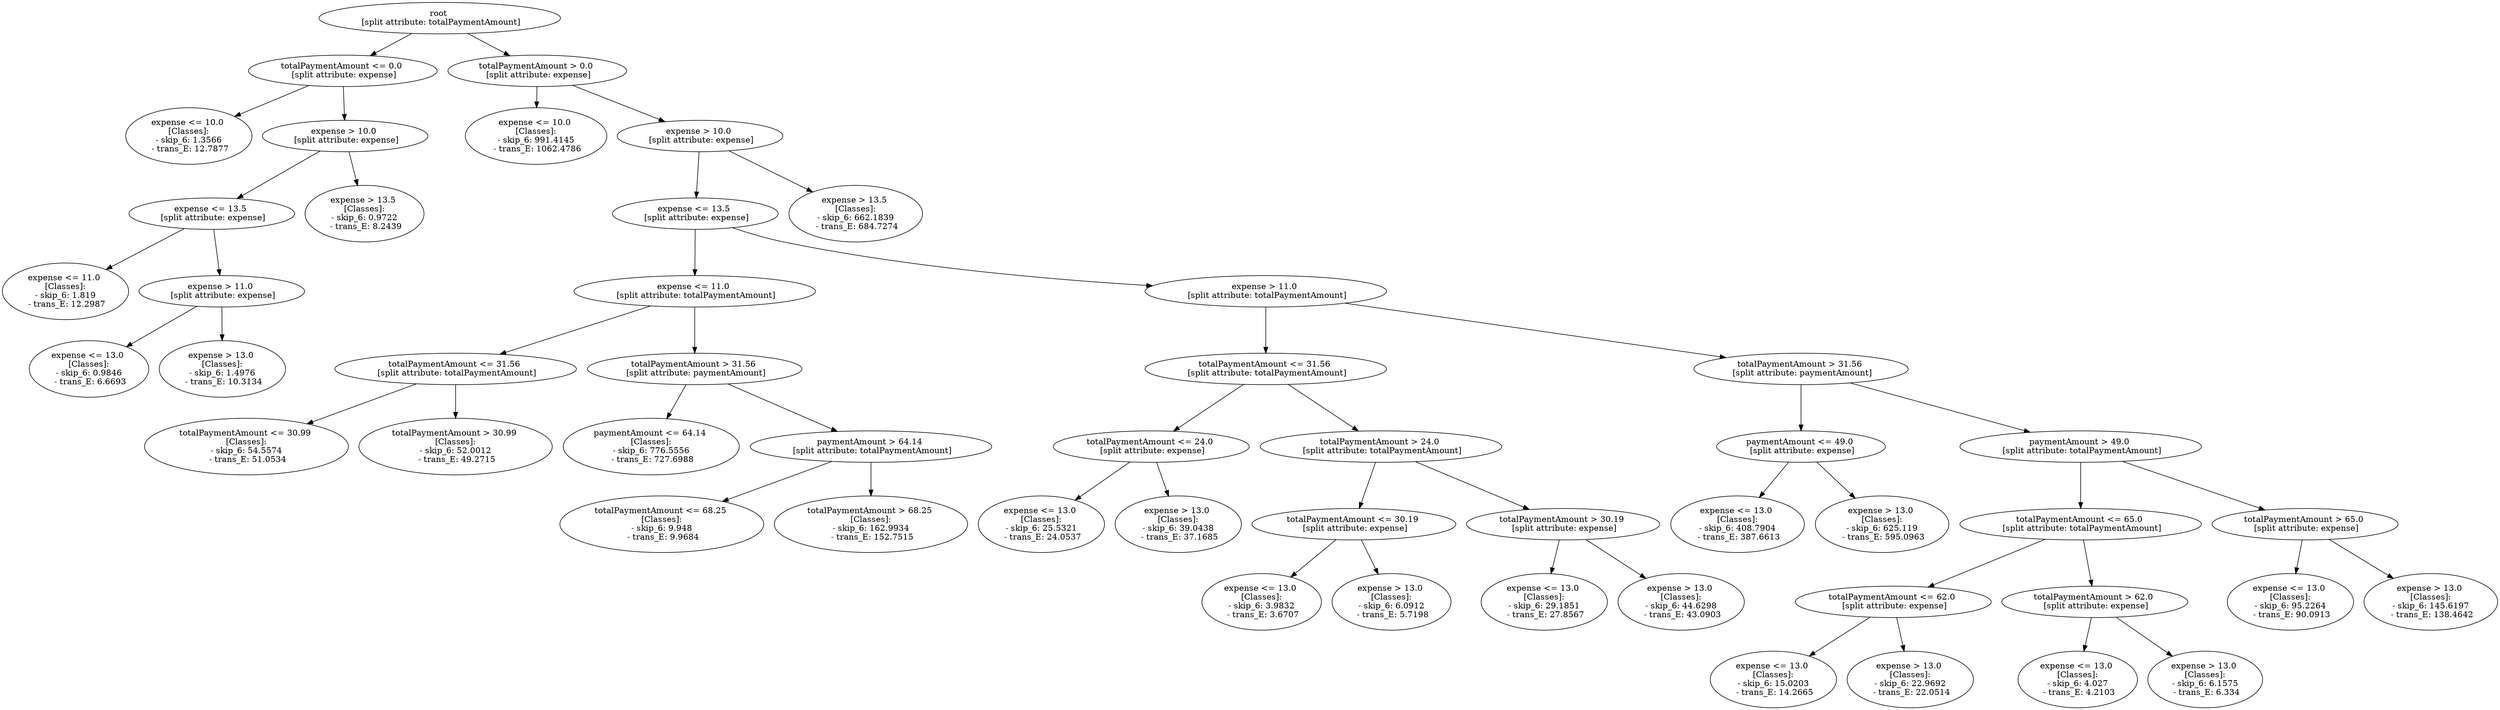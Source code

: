 // Road_Traffic_Fine_Management_Process-p_7-1
digraph "Road_Traffic_Fine_Management_Process-p_7-1" {
	"dd933304-5f02-46cf-a3df-e24a487c6deb" [label="root 
 [split attribute: totalPaymentAmount]"]
	"de18a5e8-165f-4ff2-b74a-eed8decaeafa" [label="totalPaymentAmount <= 0.0 
 [split attribute: expense]"]
	"dd933304-5f02-46cf-a3df-e24a487c6deb" -> "de18a5e8-165f-4ff2-b74a-eed8decaeafa"
	"ec2914c9-0577-4881-8ff8-f5d843ad9f39" [label="expense <= 10.0 
 [Classes]: 
 - skip_6: 1.3566 
 - trans_E: 12.7877"]
	"de18a5e8-165f-4ff2-b74a-eed8decaeafa" -> "ec2914c9-0577-4881-8ff8-f5d843ad9f39"
	"32854916-8d5f-4365-b60e-ee5ab32144a4" [label="expense > 10.0 
 [split attribute: expense]"]
	"de18a5e8-165f-4ff2-b74a-eed8decaeafa" -> "32854916-8d5f-4365-b60e-ee5ab32144a4"
	"9c687809-f7ab-482e-82aa-f88b79d44ee2" [label="expense <= 13.5 
 [split attribute: expense]"]
	"32854916-8d5f-4365-b60e-ee5ab32144a4" -> "9c687809-f7ab-482e-82aa-f88b79d44ee2"
	"26f66fc2-b0c9-4f21-bf44-5916eb1012f0" [label="expense <= 11.0 
 [Classes]: 
 - skip_6: 1.819 
 - trans_E: 12.2987"]
	"9c687809-f7ab-482e-82aa-f88b79d44ee2" -> "26f66fc2-b0c9-4f21-bf44-5916eb1012f0"
	"f9caa103-8bc8-47b1-a15a-b53707d8f194" [label="expense > 11.0 
 [split attribute: expense]"]
	"9c687809-f7ab-482e-82aa-f88b79d44ee2" -> "f9caa103-8bc8-47b1-a15a-b53707d8f194"
	"dbf4abab-fcd0-406e-9adb-9013bba444d8" [label="expense <= 13.0 
 [Classes]: 
 - skip_6: 0.9846 
 - trans_E: 6.6693"]
	"f9caa103-8bc8-47b1-a15a-b53707d8f194" -> "dbf4abab-fcd0-406e-9adb-9013bba444d8"
	"bf6a0e7b-50c6-4e61-b3b6-23eb90981c17" [label="expense > 13.0 
 [Classes]: 
 - skip_6: 1.4976 
 - trans_E: 10.3134"]
	"f9caa103-8bc8-47b1-a15a-b53707d8f194" -> "bf6a0e7b-50c6-4e61-b3b6-23eb90981c17"
	"5b2ba425-e4dd-473b-8467-ad55d2e1aec9" [label="expense > 13.5 
 [Classes]: 
 - skip_6: 0.9722 
 - trans_E: 8.2439"]
	"32854916-8d5f-4365-b60e-ee5ab32144a4" -> "5b2ba425-e4dd-473b-8467-ad55d2e1aec9"
	"be9a630e-6406-49ba-b84b-5adc5e92e9ab" [label="totalPaymentAmount > 0.0 
 [split attribute: expense]"]
	"dd933304-5f02-46cf-a3df-e24a487c6deb" -> "be9a630e-6406-49ba-b84b-5adc5e92e9ab"
	"a48ffe3b-5051-4dd3-88f3-4cbc2198380a" [label="expense <= 10.0 
 [Classes]: 
 - skip_6: 991.4145 
 - trans_E: 1062.4786"]
	"be9a630e-6406-49ba-b84b-5adc5e92e9ab" -> "a48ffe3b-5051-4dd3-88f3-4cbc2198380a"
	"b92fb2d9-1e90-4be1-90fe-0b9e7e6a9497" [label="expense > 10.0 
 [split attribute: expense]"]
	"be9a630e-6406-49ba-b84b-5adc5e92e9ab" -> "b92fb2d9-1e90-4be1-90fe-0b9e7e6a9497"
	"618406f4-ce12-4094-a296-48a2afd8ed9a" [label="expense <= 13.5 
 [split attribute: expense]"]
	"b92fb2d9-1e90-4be1-90fe-0b9e7e6a9497" -> "618406f4-ce12-4094-a296-48a2afd8ed9a"
	"e8ab1106-1b25-460c-8dd2-4f1c007cdcb0" [label="expense <= 11.0 
 [split attribute: totalPaymentAmount]"]
	"618406f4-ce12-4094-a296-48a2afd8ed9a" -> "e8ab1106-1b25-460c-8dd2-4f1c007cdcb0"
	"e330adad-6f4c-4a7f-b55f-931316cb8f6c" [label="totalPaymentAmount <= 31.56 
 [split attribute: totalPaymentAmount]"]
	"e8ab1106-1b25-460c-8dd2-4f1c007cdcb0" -> "e330adad-6f4c-4a7f-b55f-931316cb8f6c"
	"b4675c5d-1d84-49d0-8f12-df48a8169b00" [label="totalPaymentAmount <= 30.99 
 [Classes]: 
 - skip_6: 54.5574 
 - trans_E: 51.0534"]
	"e330adad-6f4c-4a7f-b55f-931316cb8f6c" -> "b4675c5d-1d84-49d0-8f12-df48a8169b00"
	"fbe59957-6787-4891-9f5e-08d8abf52e62" [label="totalPaymentAmount > 30.99 
 [Classes]: 
 - skip_6: 52.0012 
 - trans_E: 49.2715"]
	"e330adad-6f4c-4a7f-b55f-931316cb8f6c" -> "fbe59957-6787-4891-9f5e-08d8abf52e62"
	"76ea4bdf-dd3b-436e-9668-f290b1c0c266" [label="totalPaymentAmount > 31.56 
 [split attribute: paymentAmount]"]
	"e8ab1106-1b25-460c-8dd2-4f1c007cdcb0" -> "76ea4bdf-dd3b-436e-9668-f290b1c0c266"
	"a13e1c3b-a329-43dc-b3ed-17636dd54dac" [label="paymentAmount <= 64.14 
 [Classes]: 
 - skip_6: 776.5556 
 - trans_E: 727.6988"]
	"76ea4bdf-dd3b-436e-9668-f290b1c0c266" -> "a13e1c3b-a329-43dc-b3ed-17636dd54dac"
	"07440cbc-59b0-4e38-8334-763ef2d40f20" [label="paymentAmount > 64.14 
 [split attribute: totalPaymentAmount]"]
	"76ea4bdf-dd3b-436e-9668-f290b1c0c266" -> "07440cbc-59b0-4e38-8334-763ef2d40f20"
	"fe1d886b-dd29-40c6-8f2b-9e695764ab18" [label="totalPaymentAmount <= 68.25 
 [Classes]: 
 - skip_6: 9.948 
 - trans_E: 9.9684"]
	"07440cbc-59b0-4e38-8334-763ef2d40f20" -> "fe1d886b-dd29-40c6-8f2b-9e695764ab18"
	"c6122c75-7704-4dda-9576-63f14270f14d" [label="totalPaymentAmount > 68.25 
 [Classes]: 
 - skip_6: 162.9934 
 - trans_E: 152.7515"]
	"07440cbc-59b0-4e38-8334-763ef2d40f20" -> "c6122c75-7704-4dda-9576-63f14270f14d"
	"7e5307ee-4ddb-4f4e-acc7-6f6c8f951015" [label="expense > 11.0 
 [split attribute: totalPaymentAmount]"]
	"618406f4-ce12-4094-a296-48a2afd8ed9a" -> "7e5307ee-4ddb-4f4e-acc7-6f6c8f951015"
	"5884ea7e-a04e-488d-accc-181734b05b8f" [label="totalPaymentAmount <= 31.56 
 [split attribute: totalPaymentAmount]"]
	"7e5307ee-4ddb-4f4e-acc7-6f6c8f951015" -> "5884ea7e-a04e-488d-accc-181734b05b8f"
	"5505e209-a3c5-41d7-8a97-d0db755aae19" [label="totalPaymentAmount <= 24.0 
 [split attribute: expense]"]
	"5884ea7e-a04e-488d-accc-181734b05b8f" -> "5505e209-a3c5-41d7-8a97-d0db755aae19"
	"f8d9abd2-6cd4-42a8-a9ff-503624d297ef" [label="expense <= 13.0 
 [Classes]: 
 - skip_6: 25.5321 
 - trans_E: 24.0537"]
	"5505e209-a3c5-41d7-8a97-d0db755aae19" -> "f8d9abd2-6cd4-42a8-a9ff-503624d297ef"
	"c18ab102-81c2-4286-86d1-dba675af1a29" [label="expense > 13.0 
 [Classes]: 
 - skip_6: 39.0438 
 - trans_E: 37.1685"]
	"5505e209-a3c5-41d7-8a97-d0db755aae19" -> "c18ab102-81c2-4286-86d1-dba675af1a29"
	"6ffff739-d7e0-4a36-857c-2d0172e1ce8d" [label="totalPaymentAmount > 24.0 
 [split attribute: totalPaymentAmount]"]
	"5884ea7e-a04e-488d-accc-181734b05b8f" -> "6ffff739-d7e0-4a36-857c-2d0172e1ce8d"
	"7f1865d8-a863-4a5a-a706-f189598dccd3" [label="totalPaymentAmount <= 30.19 
 [split attribute: expense]"]
	"6ffff739-d7e0-4a36-857c-2d0172e1ce8d" -> "7f1865d8-a863-4a5a-a706-f189598dccd3"
	"df95ed5c-26ef-4c7b-beca-a02b66b38020" [label="expense <= 13.0 
 [Classes]: 
 - skip_6: 3.9832 
 - trans_E: 3.6707"]
	"7f1865d8-a863-4a5a-a706-f189598dccd3" -> "df95ed5c-26ef-4c7b-beca-a02b66b38020"
	"d96ae88a-77e6-4cf8-8a8e-a93ffb557964" [label="expense > 13.0 
 [Classes]: 
 - skip_6: 6.0912 
 - trans_E: 5.7198"]
	"7f1865d8-a863-4a5a-a706-f189598dccd3" -> "d96ae88a-77e6-4cf8-8a8e-a93ffb557964"
	"0a798e48-9af1-4d35-9a91-1d4c4f44e255" [label="totalPaymentAmount > 30.19 
 [split attribute: expense]"]
	"6ffff739-d7e0-4a36-857c-2d0172e1ce8d" -> "0a798e48-9af1-4d35-9a91-1d4c4f44e255"
	"e69607d4-aa5b-47d9-afc4-a4490cfed51f" [label="expense <= 13.0 
 [Classes]: 
 - skip_6: 29.1851 
 - trans_E: 27.8567"]
	"0a798e48-9af1-4d35-9a91-1d4c4f44e255" -> "e69607d4-aa5b-47d9-afc4-a4490cfed51f"
	"0bd186ca-3ebd-4be3-94e1-0b234b603b6f" [label="expense > 13.0 
 [Classes]: 
 - skip_6: 44.6298 
 - trans_E: 43.0903"]
	"0a798e48-9af1-4d35-9a91-1d4c4f44e255" -> "0bd186ca-3ebd-4be3-94e1-0b234b603b6f"
	"6c1198c0-2c6b-4447-96c2-b1bc26290752" [label="totalPaymentAmount > 31.56 
 [split attribute: paymentAmount]"]
	"7e5307ee-4ddb-4f4e-acc7-6f6c8f951015" -> "6c1198c0-2c6b-4447-96c2-b1bc26290752"
	"d7dcef9c-90c1-42cd-88a7-86498bc859e3" [label="paymentAmount <= 49.0 
 [split attribute: expense]"]
	"6c1198c0-2c6b-4447-96c2-b1bc26290752" -> "d7dcef9c-90c1-42cd-88a7-86498bc859e3"
	"43923549-e0d5-45d8-843a-44ae5186b26b" [label="expense <= 13.0 
 [Classes]: 
 - skip_6: 408.7904 
 - trans_E: 387.6613"]
	"d7dcef9c-90c1-42cd-88a7-86498bc859e3" -> "43923549-e0d5-45d8-843a-44ae5186b26b"
	"01f22d8d-b2d0-433f-b6dd-3ce32cb7d411" [label="expense > 13.0 
 [Classes]: 
 - skip_6: 625.119 
 - trans_E: 595.0963"]
	"d7dcef9c-90c1-42cd-88a7-86498bc859e3" -> "01f22d8d-b2d0-433f-b6dd-3ce32cb7d411"
	"fd376eea-70a2-4e0f-89b5-0a55de6a03d7" [label="paymentAmount > 49.0 
 [split attribute: totalPaymentAmount]"]
	"6c1198c0-2c6b-4447-96c2-b1bc26290752" -> "fd376eea-70a2-4e0f-89b5-0a55de6a03d7"
	"3cbdf484-b1a4-4e53-9914-004ccbf14232" [label="totalPaymentAmount <= 65.0 
 [split attribute: totalPaymentAmount]"]
	"fd376eea-70a2-4e0f-89b5-0a55de6a03d7" -> "3cbdf484-b1a4-4e53-9914-004ccbf14232"
	"0b02139d-1bf8-40d1-a8d6-759287476315" [label="totalPaymentAmount <= 62.0 
 [split attribute: expense]"]
	"3cbdf484-b1a4-4e53-9914-004ccbf14232" -> "0b02139d-1bf8-40d1-a8d6-759287476315"
	"b79f8d9b-ab20-4e93-9437-785546c03745" [label="expense <= 13.0 
 [Classes]: 
 - skip_6: 15.0203 
 - trans_E: 14.2665"]
	"0b02139d-1bf8-40d1-a8d6-759287476315" -> "b79f8d9b-ab20-4e93-9437-785546c03745"
	"89e7b9e4-5b33-4cc4-9cf2-d78537ac4657" [label="expense > 13.0 
 [Classes]: 
 - skip_6: 22.9692 
 - trans_E: 22.0514"]
	"0b02139d-1bf8-40d1-a8d6-759287476315" -> "89e7b9e4-5b33-4cc4-9cf2-d78537ac4657"
	"575a7d4b-0c27-4390-979f-7bc1e0d9da6a" [label="totalPaymentAmount > 62.0 
 [split attribute: expense]"]
	"3cbdf484-b1a4-4e53-9914-004ccbf14232" -> "575a7d4b-0c27-4390-979f-7bc1e0d9da6a"
	"8cebc635-9639-40c7-be38-b8b992ddac1b" [label="expense <= 13.0 
 [Classes]: 
 - skip_6: 4.027 
 - trans_E: 4.2103"]
	"575a7d4b-0c27-4390-979f-7bc1e0d9da6a" -> "8cebc635-9639-40c7-be38-b8b992ddac1b"
	"4aa9435b-792e-46b7-b3d1-226def99968f" [label="expense > 13.0 
 [Classes]: 
 - skip_6: 6.1575 
 - trans_E: 6.334"]
	"575a7d4b-0c27-4390-979f-7bc1e0d9da6a" -> "4aa9435b-792e-46b7-b3d1-226def99968f"
	"e07c77b8-4af4-4dc5-84c0-d25fd21eecac" [label="totalPaymentAmount > 65.0 
 [split attribute: expense]"]
	"fd376eea-70a2-4e0f-89b5-0a55de6a03d7" -> "e07c77b8-4af4-4dc5-84c0-d25fd21eecac"
	"f91003dc-c867-4e44-b49d-2ef6a551be69" [label="expense <= 13.0 
 [Classes]: 
 - skip_6: 95.2264 
 - trans_E: 90.0913"]
	"e07c77b8-4af4-4dc5-84c0-d25fd21eecac" -> "f91003dc-c867-4e44-b49d-2ef6a551be69"
	"6ebbb95e-a677-4172-b1ef-95d4bb959f91" [label="expense > 13.0 
 [Classes]: 
 - skip_6: 145.6197 
 - trans_E: 138.4642"]
	"e07c77b8-4af4-4dc5-84c0-d25fd21eecac" -> "6ebbb95e-a677-4172-b1ef-95d4bb959f91"
	"651ced03-5573-44ff-8e5f-7207dabefc3e" [label="expense > 13.5 
 [Classes]: 
 - skip_6: 662.1839 
 - trans_E: 684.7274"]
	"b92fb2d9-1e90-4be1-90fe-0b9e7e6a9497" -> "651ced03-5573-44ff-8e5f-7207dabefc3e"
}
